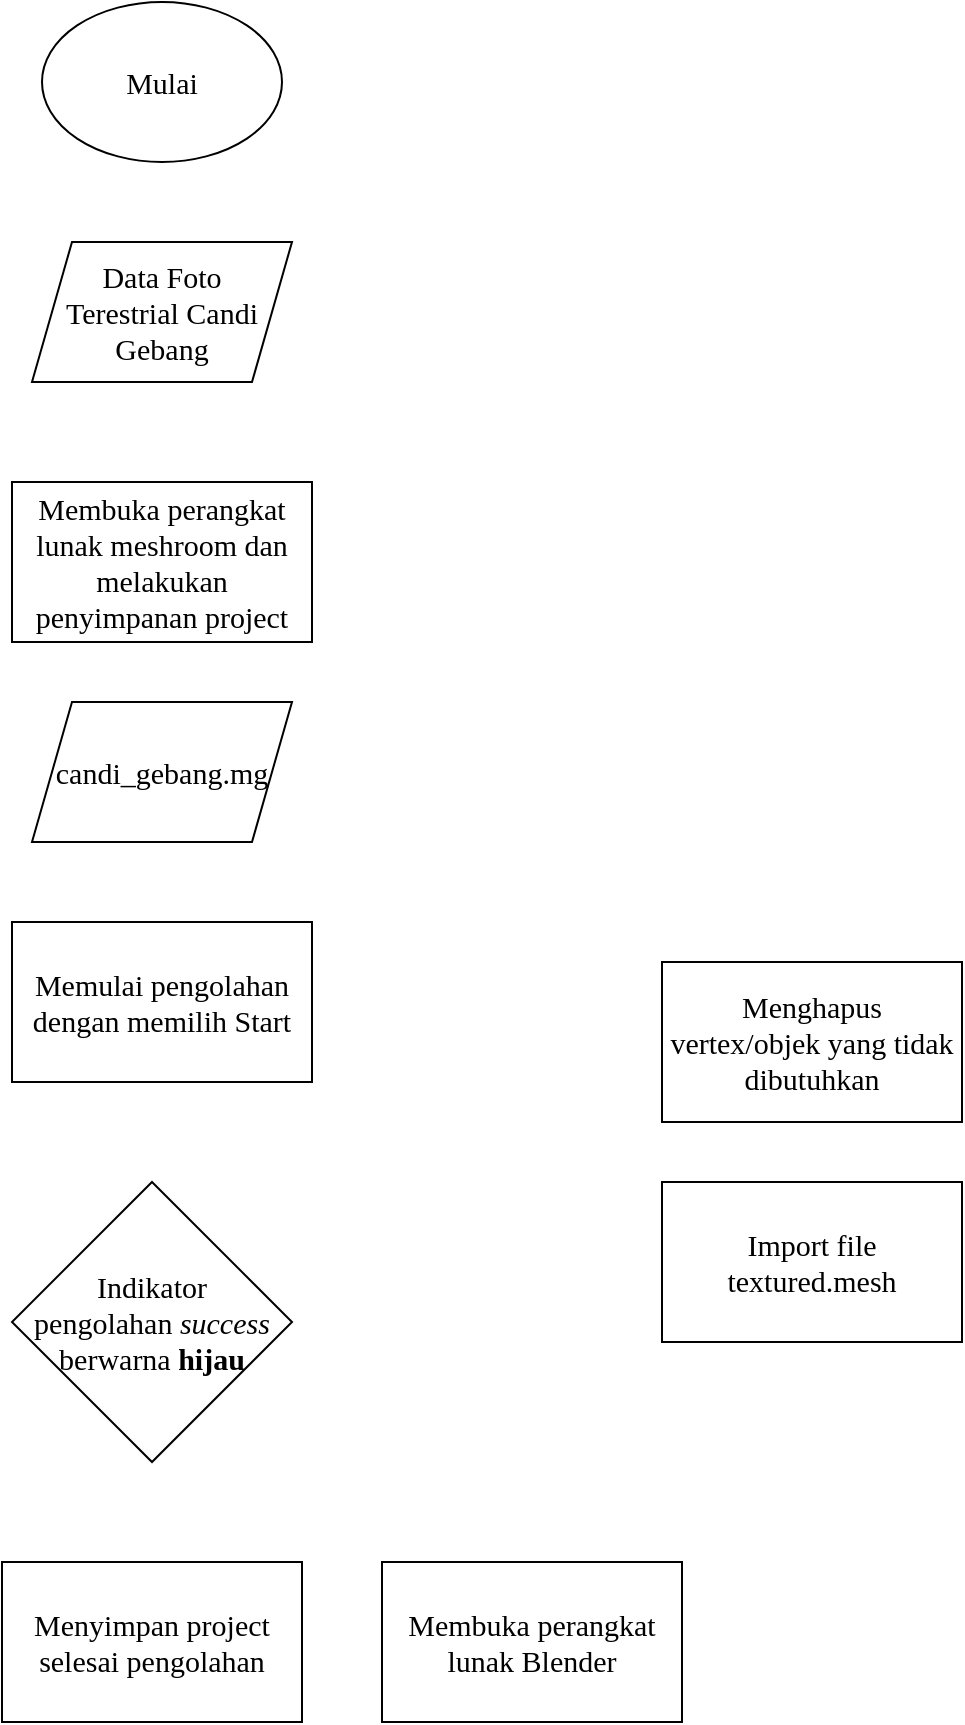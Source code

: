 <mxfile version="15.5.2" type="github">
  <diagram id="HiyyFYA9sZTwQgOtJdvb" name="Page-1">
    <mxGraphModel dx="1240" dy="746" grid="1" gridSize="10" guides="1" tooltips="1" connect="1" arrows="1" fold="1" page="1" pageScale="1" pageWidth="850" pageHeight="1100" math="0" shadow="0">
      <root>
        <mxCell id="0" />
        <mxCell id="1" parent="0" />
        <mxCell id="6uee7UJ4aI8trVX8TNtd-1" value="&lt;font face=&quot;Times New Roman&quot; style=&quot;font-size: 15px&quot;&gt;Mulai&lt;/font&gt;" style="ellipse;whiteSpace=wrap;html=1;" vertex="1" parent="1">
          <mxGeometry x="340" y="30" width="120" height="80" as="geometry" />
        </mxCell>
        <mxCell id="6uee7UJ4aI8trVX8TNtd-2" value="Data Foto &lt;br&gt;Terestrial Candi Gebang" style="shape=parallelogram;perimeter=parallelogramPerimeter;whiteSpace=wrap;html=1;fixedSize=1;fontFamily=Times New Roman;fontSize=15;" vertex="1" parent="1">
          <mxGeometry x="335" y="150" width="130" height="70" as="geometry" />
        </mxCell>
        <mxCell id="6uee7UJ4aI8trVX8TNtd-3" value="Membuka perangkat lunak meshroom dan melakukan penyimpanan project" style="rounded=0;whiteSpace=wrap;html=1;fontFamily=Times New Roman;fontSize=15;" vertex="1" parent="1">
          <mxGeometry x="325" y="270" width="150" height="80" as="geometry" />
        </mxCell>
        <mxCell id="6uee7UJ4aI8trVX8TNtd-4" value="candi_gebang.mg" style="shape=parallelogram;perimeter=parallelogramPerimeter;whiteSpace=wrap;html=1;fixedSize=1;fontFamily=Times New Roman;fontSize=15;" vertex="1" parent="1">
          <mxGeometry x="335" y="380" width="130" height="70" as="geometry" />
        </mxCell>
        <mxCell id="6uee7UJ4aI8trVX8TNtd-5" value="Memulai pengolahan dengan memilih Start" style="rounded=0;whiteSpace=wrap;html=1;fontFamily=Times New Roman;fontSize=15;" vertex="1" parent="1">
          <mxGeometry x="325" y="490" width="150" height="80" as="geometry" />
        </mxCell>
        <mxCell id="6uee7UJ4aI8trVX8TNtd-6" value="Indikator &lt;br&gt;pengolahan &lt;i&gt;success&lt;/i&gt; berwarna &lt;b&gt;hijau&lt;/b&gt;" style="rhombus;whiteSpace=wrap;html=1;fontFamily=Times New Roman;fontSize=15;" vertex="1" parent="1">
          <mxGeometry x="325" y="620" width="140" height="140" as="geometry" />
        </mxCell>
        <mxCell id="6uee7UJ4aI8trVX8TNtd-7" value="Menyimpan project selesai pengolahan" style="rounded=0;whiteSpace=wrap;html=1;fontFamily=Times New Roman;fontSize=15;" vertex="1" parent="1">
          <mxGeometry x="320" y="810" width="150" height="80" as="geometry" />
        </mxCell>
        <mxCell id="6uee7UJ4aI8trVX8TNtd-8" value="Membuka perangkat lunak Blender" style="rounded=0;whiteSpace=wrap;html=1;fontFamily=Times New Roman;fontSize=15;" vertex="1" parent="1">
          <mxGeometry x="510" y="810" width="150" height="80" as="geometry" />
        </mxCell>
        <mxCell id="6uee7UJ4aI8trVX8TNtd-9" value="Import file textured.mesh" style="rounded=0;whiteSpace=wrap;html=1;fontFamily=Times New Roman;fontSize=15;" vertex="1" parent="1">
          <mxGeometry x="650" y="620" width="150" height="80" as="geometry" />
        </mxCell>
        <mxCell id="6uee7UJ4aI8trVX8TNtd-10" value="Menghapus vertex/objek yang tidak dibutuhkan" style="rounded=0;whiteSpace=wrap;html=1;fontFamily=Times New Roman;fontSize=15;" vertex="1" parent="1">
          <mxGeometry x="650" y="510" width="150" height="80" as="geometry" />
        </mxCell>
      </root>
    </mxGraphModel>
  </diagram>
</mxfile>
